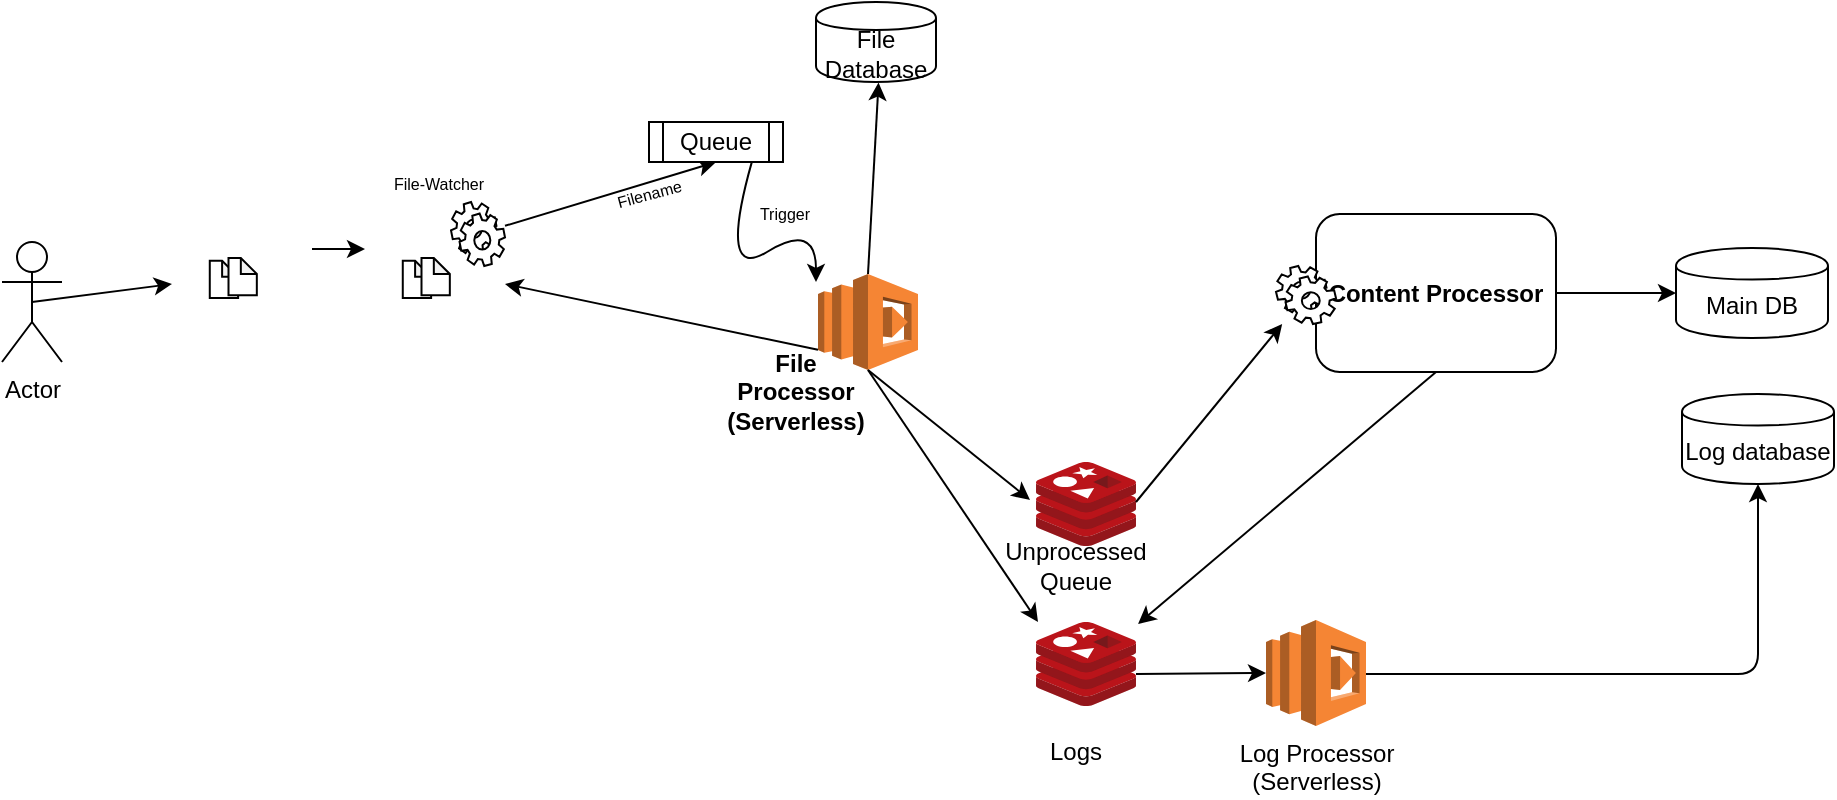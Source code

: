 <mxfile version="10.6.3" type="device"><diagram id="BEWfSDC12GnnIerhgMuy" name="Page-1"><mxGraphModel dx="1127" dy="549" grid="1" gridSize="10" guides="1" tooltips="1" connect="1" arrows="1" fold="1" page="1" pageScale="1" pageWidth="1100" pageHeight="850" math="0" shadow="0"><root><mxCell id="0"/><mxCell id="1" parent="0"/><mxCell id="q8t9fXVYOrt8NHvyUvVY-4" value="" style="group" parent="1" vertex="1" connectable="0"><mxGeometry x="95" y="156" width="85" height="84" as="geometry"/></mxCell><mxCell id="q8t9fXVYOrt8NHvyUvVY-1" value="" style="shape=image;html=1;verticalAlign=top;verticalLabelPosition=bottom;labelBackgroundColor=#ffffff;imageAspect=0;aspect=fixed;image=https://cdn2.iconfinder.com/data/icons/stilllife/48x48/filesystems/gnome-fs-ftp.png" parent="q8t9fXVYOrt8NHvyUvVY-4" vertex="1"><mxGeometry width="70" height="70" as="geometry"/></mxCell><mxCell id="q8t9fXVYOrt8NHvyUvVY-2" value="" style="shape=note;whiteSpace=wrap;html=1;backgroundOutline=1;darkOpacity=0.05;size=8;" parent="q8t9fXVYOrt8NHvyUvVY-4" vertex="1"><mxGeometry x="18.889" y="23.333" width="14.167" height="18.667" as="geometry"/></mxCell><mxCell id="q8t9fXVYOrt8NHvyUvVY-3" value="" style="shape=note;whiteSpace=wrap;html=1;backgroundOutline=1;darkOpacity=0.05;size=8;" parent="q8t9fXVYOrt8NHvyUvVY-4" vertex="1"><mxGeometry x="28.25" y="22" width="14.167" height="18.667" as="geometry"/></mxCell><mxCell id="q8t9fXVYOrt8NHvyUvVY-5" value="Actor" style="shape=umlActor;verticalLabelPosition=bottom;labelBackgroundColor=#ffffff;verticalAlign=top;html=1;outlineConnect=0;" parent="1" vertex="1"><mxGeometry x="10" y="170" width="30" height="60" as="geometry"/></mxCell><mxCell id="q8t9fXVYOrt8NHvyUvVY-6" value="" style="endArrow=classic;html=1;entryX=0;entryY=0.5;entryDx=0;entryDy=0;exitX=0.5;exitY=0.5;exitDx=0;exitDy=0;exitPerimeter=0;" parent="1" source="q8t9fXVYOrt8NHvyUvVY-5" target="q8t9fXVYOrt8NHvyUvVY-1" edge="1"><mxGeometry width="50" height="50" relative="1" as="geometry"><mxPoint x="10" y="320" as="sourcePoint"/><mxPoint x="60" y="270" as="targetPoint"/></mxGeometry></mxCell><object label="" id="q8t9fXVYOrt8NHvyUvVY-9"><mxCell style="outlineConnect=0;dashed=0;verticalLabelPosition=bottom;verticalAlign=top;align=center;html=1;shape=mxgraph.aws3.lambda;fillColor=#F58534;gradientColor=none;" parent="1" vertex="1"><mxGeometry x="418" y="186" width="50" height="48" as="geometry"/></mxCell></object><mxCell id="q8t9fXVYOrt8NHvyUvVY-10" value="" style="aspect=fixed;html=1;perimeter=none;align=center;shadow=0;dashed=0;image;fontSize=12;image=img/lib/mscae/Cache_Redis_Product.svg;" parent="1" vertex="1"><mxGeometry x="527" y="280" width="50" height="42" as="geometry"/></mxCell><mxCell id="q8t9fXVYOrt8NHvyUvVY-32" value="" style="edgeStyle=orthogonalEdgeStyle;rounded=0;orthogonalLoop=1;jettySize=auto;html=1;" parent="1" source="q8t9fXVYOrt8NHvyUvVY-14" target="q8t9fXVYOrt8NHvyUvVY-31" edge="1"><mxGeometry relative="1" as="geometry"/></mxCell><mxCell id="q8t9fXVYOrt8NHvyUvVY-14" value="&lt;b&gt;Content Processor&lt;/b&gt;" style="rounded=1;whiteSpace=wrap;html=1;" parent="1" vertex="1"><mxGeometry x="667" y="156" width="120" height="79" as="geometry"/></mxCell><mxCell id="q8t9fXVYOrt8NHvyUvVY-15" value="" style="shape=mxgraph.bpmn.service_task;html=1;outlineConnect=0;" parent="1" vertex="1"><mxGeometry x="647" y="182" width="30" height="29" as="geometry"/></mxCell><mxCell id="q8t9fXVYOrt8NHvyUvVY-16" value="File Database" style="shape=cylinder;whiteSpace=wrap;html=1;boundedLbl=1;backgroundOutline=1;" parent="1" vertex="1"><mxGeometry x="417" y="50" width="60" height="40" as="geometry"/></mxCell><mxCell id="q8t9fXVYOrt8NHvyUvVY-18" value="" style="endArrow=classic;html=1;entryX=0.5;entryY=1;entryDx=0;entryDy=0;" parent="1" source="5y3YOYrLqsFJEtTx_l55-11" target="5y3YOYrLqsFJEtTx_l55-1" edge="1"><mxGeometry width="50" height="50" relative="1" as="geometry"><mxPoint x="260" y="170" as="sourcePoint"/><mxPoint x="429" y="280" as="targetPoint"/></mxGeometry></mxCell><mxCell id="q8t9fXVYOrt8NHvyUvVY-19" value="" style="endArrow=classic;html=1;entryX=-0.06;entryY=0.452;entryDx=0;entryDy=0;entryPerimeter=0;exitX=0.5;exitY=1;exitDx=0;exitDy=0;exitPerimeter=0;" parent="1" source="q8t9fXVYOrt8NHvyUvVY-9" target="q8t9fXVYOrt8NHvyUvVY-10" edge="1"><mxGeometry width="50" height="50" relative="1" as="geometry"><mxPoint x="517" y="161" as="sourcePoint"/><mxPoint x="587" y="182" as="targetPoint"/></mxGeometry></mxCell><mxCell id="q8t9fXVYOrt8NHvyUvVY-20" value="" style="endArrow=classic;html=1;" parent="1" target="q8t9fXVYOrt8NHvyUvVY-15" edge="1"><mxGeometry width="50" height="50" relative="1" as="geometry"><mxPoint x="577" y="300" as="sourcePoint"/><mxPoint x="577" y="190.5" as="targetPoint"/></mxGeometry></mxCell><mxCell id="q8t9fXVYOrt8NHvyUvVY-23" value="" style="endArrow=classic;html=1;exitX=0.5;exitY=0;exitDx=0;exitDy=0;exitPerimeter=0;entryX=0.5;entryY=1;entryDx=0;entryDy=0;" parent="1" source="q8t9fXVYOrt8NHvyUvVY-9" edge="1"><mxGeometry width="50" height="50" relative="1" as="geometry"><mxPoint x="327" y="280" as="sourcePoint"/><mxPoint x="448.276" y="90.31" as="targetPoint"/><Array as="points"/></mxGeometry></mxCell><mxCell id="q8t9fXVYOrt8NHvyUvVY-24" value="" style="endArrow=classic;html=1;exitX=0.5;exitY=1;exitDx=0;exitDy=0;exitPerimeter=0;entryX=0.02;entryY=0;entryDx=0;entryDy=0;entryPerimeter=0;" parent="1" source="q8t9fXVYOrt8NHvyUvVY-9" target="q8t9fXVYOrt8NHvyUvVY-34" edge="1"><mxGeometry width="50" height="50" relative="1" as="geometry"><mxPoint x="397" y="240" as="sourcePoint"/><mxPoint x="527" y="381" as="targetPoint"/></mxGeometry></mxCell><mxCell id="q8t9fXVYOrt8NHvyUvVY-25" value="" style="endArrow=classic;html=1;entryX=1.02;entryY=0.024;entryDx=0;entryDy=0;exitX=0.5;exitY=1;exitDx=0;exitDy=0;entryPerimeter=0;" parent="1" source="q8t9fXVYOrt8NHvyUvVY-14" target="q8t9fXVYOrt8NHvyUvVY-34" edge="1"><mxGeometry width="50" height="50" relative="1" as="geometry"><mxPoint x="407" y="250" as="sourcePoint"/><mxPoint x="567" y="389" as="targetPoint"/></mxGeometry></mxCell><mxCell id="q8t9fXVYOrt8NHvyUvVY-26" value="" style="endArrow=classic;html=1;entryX=1;entryY=0.5;entryDx=0;entryDy=0;exitX=0;exitY=0.79;exitDx=0;exitDy=0;exitPerimeter=0;" parent="1" source="q8t9fXVYOrt8NHvyUvVY-9" target="5y3YOYrLqsFJEtTx_l55-8" edge="1"><mxGeometry width="50" height="50" relative="1" as="geometry"><mxPoint x="290" y="260" as="sourcePoint"/><mxPoint x="360" y="281" as="targetPoint"/></mxGeometry></mxCell><mxCell id="q8t9fXVYOrt8NHvyUvVY-29" value="&lt;b&gt;File Processor&lt;br&gt;(Serverless)&lt;/b&gt;&lt;br&gt;" style="text;html=1;strokeColor=none;fillColor=none;align=center;verticalAlign=middle;whiteSpace=wrap;rounded=0;" parent="1" vertex="1"><mxGeometry x="387" y="235" width="40" height="20" as="geometry"/></mxCell><mxCell id="q8t9fXVYOrt8NHvyUvVY-31" value="Main DB" style="shape=cylinder;whiteSpace=wrap;html=1;boundedLbl=1;backgroundOutline=1;" parent="1" vertex="1"><mxGeometry x="847" y="173" width="76" height="45" as="geometry"/></mxCell><mxCell id="q8t9fXVYOrt8NHvyUvVY-33" value="Unprocessed Queue" style="text;html=1;strokeColor=none;fillColor=none;align=center;verticalAlign=middle;whiteSpace=wrap;rounded=0;" parent="1" vertex="1"><mxGeometry x="527" y="322" width="40" height="20" as="geometry"/></mxCell><mxCell id="q8t9fXVYOrt8NHvyUvVY-34" value="" style="aspect=fixed;html=1;perimeter=none;align=center;shadow=0;dashed=0;image;fontSize=12;image=img/lib/mscae/Cache_Redis_Product.svg;" parent="1" vertex="1"><mxGeometry x="527" y="360" width="50" height="42" as="geometry"/></mxCell><mxCell id="q8t9fXVYOrt8NHvyUvVY-37" value="Logs" style="text;html=1;strokeColor=none;fillColor=none;align=center;verticalAlign=middle;whiteSpace=wrap;rounded=0;" parent="1" vertex="1"><mxGeometry x="527" y="415" width="40" height="20" as="geometry"/></mxCell><object label="Log Processor&lt;br&gt;(Serverless)&lt;br&gt;" id="q8t9fXVYOrt8NHvyUvVY-38"><mxCell style="outlineConnect=0;dashed=0;verticalLabelPosition=bottom;verticalAlign=top;align=center;html=1;shape=mxgraph.aws3.lambda;fillColor=#F58534;gradientColor=none;" parent="1" vertex="1"><mxGeometry x="642" y="359" width="50" height="53" as="geometry"/></mxCell></object><mxCell id="q8t9fXVYOrt8NHvyUvVY-40" value="" style="endArrow=classic;html=1;entryX=0;entryY=0.5;entryDx=0;entryDy=0;exitX=1;exitY=0.619;exitDx=0;exitDy=0;exitPerimeter=0;entryPerimeter=0;" parent="1" source="q8t9fXVYOrt8NHvyUvVY-34" target="q8t9fXVYOrt8NHvyUvVY-38" edge="1"><mxGeometry width="50" height="50" relative="1" as="geometry"><mxPoint x="703" y="425" as="sourcePoint"/><mxPoint x="631" y="425" as="targetPoint"/></mxGeometry></mxCell><mxCell id="q8t9fXVYOrt8NHvyUvVY-41" value="" style="endArrow=classic;html=1;entryX=0.5;entryY=1;entryDx=0;entryDy=0;exitX=1;exitY=0.5;exitDx=0;exitDy=0;exitPerimeter=0;" parent="1" target="q8t9fXVYOrt8NHvyUvVY-42" edge="1"><mxGeometry width="50" height="50" relative="1" as="geometry"><mxPoint x="692" y="386" as="sourcePoint"/><mxPoint x="885" y="291" as="targetPoint"/><Array as="points"><mxPoint x="888" y="386"/></Array></mxGeometry></mxCell><mxCell id="q8t9fXVYOrt8NHvyUvVY-42" value="Log database" style="shape=cylinder;whiteSpace=wrap;html=1;boundedLbl=1;backgroundOutline=1;" parent="1" vertex="1"><mxGeometry x="850" y="246" width="76" height="45" as="geometry"/></mxCell><mxCell id="5y3YOYrLqsFJEtTx_l55-1" value="Queue" style="shape=process;whiteSpace=wrap;html=1;backgroundOutline=1;" vertex="1" parent="1"><mxGeometry x="333.5" y="110" width="67" height="20" as="geometry"/></mxCell><mxCell id="5y3YOYrLqsFJEtTx_l55-3" value="&lt;font style=&quot;font-size: 8px&quot;&gt;Filename&lt;/font&gt;" style="text;html=1;strokeColor=none;fillColor=none;align=center;verticalAlign=middle;whiteSpace=wrap;rounded=0;rotation=-15;" vertex="1" parent="1"><mxGeometry x="317" y="140" width="33" height="10" as="geometry"/></mxCell><mxCell id="5y3YOYrLqsFJEtTx_l55-4" value="" style="curved=1;endArrow=classic;html=1;exitX=0.75;exitY=1;exitDx=0;exitDy=0;" edge="1" parent="1"><mxGeometry width="50" height="50" relative="1" as="geometry"><mxPoint x="384.828" y="130.31" as="sourcePoint"/><mxPoint x="417" y="190" as="targetPoint"/><Array as="points"><mxPoint x="368" y="190"/><mxPoint x="417" y="160"/></Array></mxGeometry></mxCell><mxCell id="5y3YOYrLqsFJEtTx_l55-5" value="&lt;font style=&quot;font-size: 8px&quot;&gt;Trigger&lt;/font&gt;" style="text;html=1;strokeColor=none;fillColor=none;align=center;verticalAlign=middle;whiteSpace=wrap;rounded=0;" vertex="1" parent="1"><mxGeometry x="385" y="150" width="33" height="10" as="geometry"/></mxCell><mxCell id="5y3YOYrLqsFJEtTx_l55-7" value="" style="group" vertex="1" connectable="0" parent="1"><mxGeometry x="191.5" y="156" width="97" height="84" as="geometry"/></mxCell><mxCell id="5y3YOYrLqsFJEtTx_l55-8" value="" style="shape=image;html=1;verticalAlign=top;verticalLabelPosition=bottom;labelBackgroundColor=#ffffff;imageAspect=0;aspect=fixed;image=https://cdn2.iconfinder.com/data/icons/stilllife/48x48/filesystems/gnome-fs-ftp.png" vertex="1" parent="5y3YOYrLqsFJEtTx_l55-7"><mxGeometry width="70" height="70" as="geometry"/></mxCell><mxCell id="5y3YOYrLqsFJEtTx_l55-9" value="" style="shape=note;whiteSpace=wrap;html=1;backgroundOutline=1;darkOpacity=0.05;size=8;" vertex="1" parent="5y3YOYrLqsFJEtTx_l55-7"><mxGeometry x="18.889" y="23.333" width="14.167" height="18.667" as="geometry"/></mxCell><mxCell id="5y3YOYrLqsFJEtTx_l55-10" value="" style="shape=note;whiteSpace=wrap;html=1;backgroundOutline=1;darkOpacity=0.05;size=8;" vertex="1" parent="5y3YOYrLqsFJEtTx_l55-7"><mxGeometry x="28.25" y="22" width="14.167" height="18.667" as="geometry"/></mxCell><object label="" id="5y3YOYrLqsFJEtTx_l55-11"><mxCell style="shape=mxgraph.bpmn.service_task;html=1;outlineConnect=0;" vertex="1" parent="5y3YOYrLqsFJEtTx_l55-7"><mxGeometry x="43" y="-6" width="27" height="32" as="geometry"/></mxCell></object><mxCell id="5y3YOYrLqsFJEtTx_l55-14" value="&lt;font style=&quot;font-size: 8px&quot;&gt;File-Watcher&lt;/font&gt;" style="text;html=1;strokeColor=none;fillColor=none;align=center;verticalAlign=middle;whiteSpace=wrap;rounded=0;rotation=0;" vertex="1" parent="1"><mxGeometry x="200" y="135" width="57" height="10" as="geometry"/></mxCell><mxCell id="5y3YOYrLqsFJEtTx_l55-16" value="" style="endArrow=classic;html=1;entryX=0;entryY=0.25;entryDx=0;entryDy=0;exitX=1;exitY=0.25;exitDx=0;exitDy=0;" edge="1" parent="1" source="q8t9fXVYOrt8NHvyUvVY-1" target="5y3YOYrLqsFJEtTx_l55-8"><mxGeometry width="50" height="50" relative="1" as="geometry"><mxPoint x="155.5" y="182" as="sourcePoint"/><mxPoint x="200.069" y="182.5" as="targetPoint"/></mxGeometry></mxCell></root></mxGraphModel></diagram></mxfile>